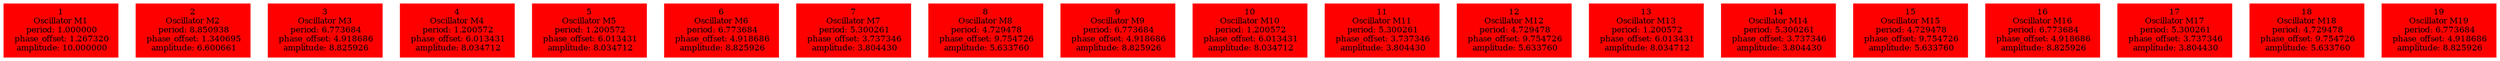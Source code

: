  digraph g{ forcelabels=true;
1 [label=<1<BR />Oscillator M1<BR /> period: 1.000000<BR /> phase_offset: 1.267320<BR /> amplitude: 10.000000>, shape=box,color=red,style=filled,fontsize=8];2 [label=<2<BR />Oscillator M2<BR /> period: 8.850938<BR /> phase_offset: 1.340695<BR /> amplitude: 6.600661>, shape=box,color=red,style=filled,fontsize=8];3 [label=<3<BR />Oscillator M3<BR /> period: 6.773684<BR /> phase_offset: 4.918686<BR /> amplitude: 8.825926>, shape=box,color=red,style=filled,fontsize=8];4 [label=<4<BR />Oscillator M4<BR /> period: 1.200572<BR /> phase_offset: 6.013431<BR /> amplitude: 8.034712>, shape=box,color=red,style=filled,fontsize=8];5 [label=<5<BR />Oscillator M5<BR /> period: 1.200572<BR /> phase_offset: 6.013431<BR /> amplitude: 8.034712>, shape=box,color=red,style=filled,fontsize=8];6 [label=<6<BR />Oscillator M6<BR /> period: 6.773684<BR /> phase_offset: 4.918686<BR /> amplitude: 8.825926>, shape=box,color=red,style=filled,fontsize=8];7 [label=<7<BR />Oscillator M7<BR /> period: 5.300261<BR /> phase_offset: 3.737346<BR /> amplitude: 3.804430>, shape=box,color=red,style=filled,fontsize=8];8 [label=<8<BR />Oscillator M8<BR /> period: 4.729478<BR /> phase_offset: 9.754726<BR /> amplitude: 5.633760>, shape=box,color=red,style=filled,fontsize=8];9 [label=<9<BR />Oscillator M9<BR /> period: 6.773684<BR /> phase_offset: 4.918686<BR /> amplitude: 8.825926>, shape=box,color=red,style=filled,fontsize=8];10 [label=<10<BR />Oscillator M10<BR /> period: 1.200572<BR /> phase_offset: 6.013431<BR /> amplitude: 8.034712>, shape=box,color=red,style=filled,fontsize=8];11 [label=<11<BR />Oscillator M11<BR /> period: 5.300261<BR /> phase_offset: 3.737346<BR /> amplitude: 3.804430>, shape=box,color=red,style=filled,fontsize=8];12 [label=<12<BR />Oscillator M12<BR /> period: 4.729478<BR /> phase_offset: 9.754726<BR /> amplitude: 5.633760>, shape=box,color=red,style=filled,fontsize=8];13 [label=<13<BR />Oscillator M13<BR /> period: 1.200572<BR /> phase_offset: 6.013431<BR /> amplitude: 8.034712>, shape=box,color=red,style=filled,fontsize=8];14 [label=<14<BR />Oscillator M14<BR /> period: 5.300261<BR /> phase_offset: 3.737346<BR /> amplitude: 3.804430>, shape=box,color=red,style=filled,fontsize=8];15 [label=<15<BR />Oscillator M15<BR /> period: 4.729478<BR /> phase_offset: 9.754726<BR /> amplitude: 5.633760>, shape=box,color=red,style=filled,fontsize=8];16 [label=<16<BR />Oscillator M16<BR /> period: 6.773684<BR /> phase_offset: 4.918686<BR /> amplitude: 8.825926>, shape=box,color=red,style=filled,fontsize=8];17 [label=<17<BR />Oscillator M17<BR /> period: 5.300261<BR /> phase_offset: 3.737346<BR /> amplitude: 3.804430>, shape=box,color=red,style=filled,fontsize=8];18 [label=<18<BR />Oscillator M18<BR /> period: 4.729478<BR /> phase_offset: 9.754726<BR /> amplitude: 5.633760>, shape=box,color=red,style=filled,fontsize=8];19 [label=<19<BR />Oscillator M19<BR /> period: 6.773684<BR /> phase_offset: 4.918686<BR /> amplitude: 8.825926>, shape=box,color=red,style=filled,fontsize=8]; }
